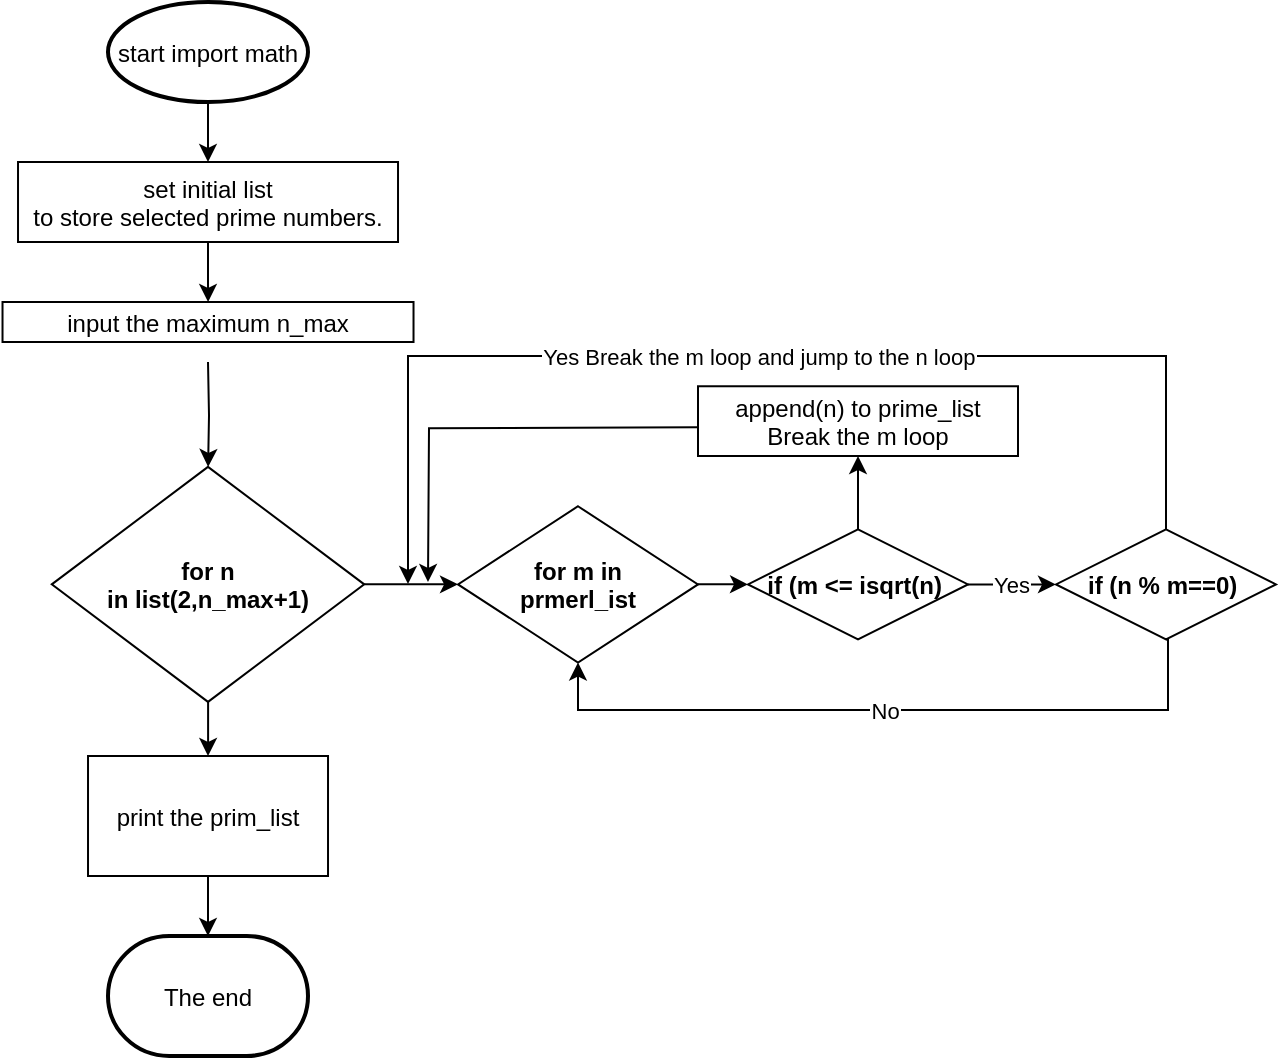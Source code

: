 <mxfile version="21.1.6" type="embed">
  <diagram id="d02MeXju210X42JAde2n" name="Page-1">
    <mxGraphModel dx="1184" dy="855" grid="1" gridSize="10" guides="1" tooltips="1" connect="1" arrows="1" fold="1" page="1" pageScale="1" pageWidth="827" pageHeight="1169" math="0" shadow="0">
      <root>
        <mxCell id="0" />
        <mxCell id="1" parent="0" />
        <mxCell id="8" value="" style="edgeStyle=orthogonalEdgeStyle;rounded=0;orthogonalLoop=1;jettySize=auto;" edge="1" parent="1" source="50" target="7">
          <mxGeometry relative="1" as="geometry">
            <mxPoint x="280" y="160" as="sourcePoint" />
          </mxGeometry>
        </mxCell>
        <mxCell id="10" value="" style="edgeStyle=orthogonalEdgeStyle;rounded=0;orthogonalLoop=1;jettySize=auto;" edge="1" parent="1" source="7" target="9">
          <mxGeometry relative="1" as="geometry" />
        </mxCell>
        <mxCell id="7" value="set initial list &#xa;to store selected prime numbers." style="" vertex="1" parent="1">
          <mxGeometry x="185.01" y="220" width="190" height="40" as="geometry" />
        </mxCell>
        <mxCell id="18" value="" style="edgeStyle=orthogonalEdgeStyle;rounded=0;orthogonalLoop=1;jettySize=auto;" edge="1" parent="1" target="17">
          <mxGeometry relative="1" as="geometry">
            <mxPoint x="280" y="320" as="sourcePoint" />
          </mxGeometry>
        </mxCell>
        <mxCell id="9" value="input the maximum n_max" style="" vertex="1" parent="1">
          <mxGeometry x="177.26" y="290" width="205.5" height="20" as="geometry" />
        </mxCell>
        <mxCell id="21" value="" style="edgeStyle=orthogonalEdgeStyle;rounded=0;orthogonalLoop=1;jettySize=auto;" edge="1" parent="1">
          <mxGeometry relative="1" as="geometry">
            <mxPoint x="280" y="444" as="sourcePoint" />
            <mxPoint x="280" y="454" as="targetPoint" />
            <Array as="points">
              <mxPoint x="280" y="434" />
              <mxPoint x="280" y="434" />
            </Array>
          </mxGeometry>
        </mxCell>
        <mxCell id="30" style="edgeStyle=orthogonalEdgeStyle;rounded=0;orthogonalLoop=1;jettySize=auto;entryX=0.5;entryY=0;entryDx=0;entryDy=0;" edge="1" parent="1" source="17" target="24">
          <mxGeometry relative="1" as="geometry" />
        </mxCell>
        <mxCell id="17" value="for n &#xa;in list(2,n_max+1)" style="rhombus;fontStyle=1" vertex="1" parent="1">
          <mxGeometry x="201.88" y="372.43" width="156.25" height="117.51" as="geometry" />
        </mxCell>
        <mxCell id="31" style="edgeStyle=orthogonalEdgeStyle;rounded=0;orthogonalLoop=1;jettySize=auto;exitX=0.5;exitY=1;exitDx=0;exitDy=0;entryX=0.5;entryY=0;entryDx=0;entryDy=0;entryPerimeter=0;" edge="1" parent="1" source="24" target="29">
          <mxGeometry relative="1" as="geometry">
            <mxPoint x="280" y="594" as="targetPoint" />
          </mxGeometry>
        </mxCell>
        <mxCell id="24" value="print the prim_list" style="" vertex="1" parent="1">
          <mxGeometry x="220.01" y="517" width="120" height="60" as="geometry" />
        </mxCell>
        <mxCell id="49" value="" style="edgeStyle=orthogonalEdgeStyle;rounded=0;orthogonalLoop=1;jettySize=auto;" edge="1" parent="1">
          <mxGeometry relative="1" as="geometry">
            <mxPoint x="525" y="352.6" as="sourcePoint" />
            <mxPoint x="390" y="430" as="targetPoint" />
          </mxGeometry>
        </mxCell>
        <mxCell id="26" value="append(n) to prime_list&#xa;Break the m loop" style="" vertex="1" parent="1">
          <mxGeometry x="525" y="332.13" width="160" height="34.87" as="geometry" />
        </mxCell>
        <mxCell id="33" value="Yes" style="edgeStyle=orthogonalEdgeStyle;rounded=0;orthogonalLoop=1;jettySize=auto;" edge="1" parent="1" source="40" target="32">
          <mxGeometry relative="1" as="geometry" />
        </mxCell>
        <mxCell id="29" value="The end" style="strokeWidth=2;shape=mxgraph.flowchart.terminator;" vertex="1" parent="1">
          <mxGeometry x="230" y="607" width="100" height="60" as="geometry" />
        </mxCell>
        <mxCell id="35" value="No" style="edgeStyle=orthogonalEdgeStyle;rounded=0;orthogonalLoop=1;jettySize=auto;exitX=0.5;exitY=1;exitDx=0;exitDy=0;entryX=0.5;entryY=1;entryDx=0;entryDy=0;" edge="1" parent="1" source="32" target="27">
          <mxGeometry relative="1" as="geometry">
            <mxPoint x="560" y="474" as="targetPoint" />
            <Array as="points">
              <mxPoint x="760" y="459" />
              <mxPoint x="760" y="494" />
              <mxPoint x="465" y="494" />
            </Array>
          </mxGeometry>
        </mxCell>
        <mxCell id="38" value="Yes Break the m loop and jump to the n loop" style="edgeStyle=orthogonalEdgeStyle;rounded=0;orthogonalLoop=1;jettySize=auto;" edge="1" parent="1" source="32">
          <mxGeometry x="0.001" relative="1" as="geometry">
            <mxPoint x="380" y="431" as="targetPoint" />
            <Array as="points">
              <mxPoint x="759" y="317" />
              <mxPoint x="380" y="317" />
            </Array>
            <mxPoint as="offset" />
          </mxGeometry>
        </mxCell>
        <mxCell id="32" value="if (n % m==0) " style="rhombus;fontStyle=1;" vertex="1" parent="1">
          <mxGeometry x="704" y="403.69" width="110" height="55" as="geometry" />
        </mxCell>
        <mxCell id="41" value="" style="edgeStyle=orthogonalEdgeStyle;rounded=0;orthogonalLoop=1;jettySize=auto;" edge="1" parent="1" source="27" target="40">
          <mxGeometry relative="1" as="geometry">
            <mxPoint x="570" y="423" as="sourcePoint" />
            <mxPoint x="710" y="412" as="targetPoint" />
          </mxGeometry>
        </mxCell>
        <mxCell id="44" value="" style="edgeStyle=orthogonalEdgeStyle;rounded=0;orthogonalLoop=1;jettySize=auto;" edge="1" parent="1" source="40" target="26">
          <mxGeometry relative="1" as="geometry" />
        </mxCell>
        <mxCell id="40" value="if (m &lt;= isqrt(n) " style="rhombus;fontStyle=1;" vertex="1" parent="1">
          <mxGeometry x="550" y="403.69" width="110" height="55" as="geometry" />
        </mxCell>
        <mxCell id="42" value="" style="rounded=0;orthogonalLoop=1;jettySize=auto;exitX=1;exitY=0.5;exitDx=0;exitDy=0;" edge="1" parent="1" source="17" target="27">
          <mxGeometry x="0.071" y="13" relative="1" as="geometry">
            <mxPoint x="358" y="431" as="sourcePoint" />
            <mxPoint x="460" y="424" as="targetPoint" />
            <mxPoint as="offset" />
          </mxGeometry>
        </mxCell>
        <mxCell id="27" value="for m in&#xa;prmerl_ist" style="rhombus;fontStyle=1;" vertex="1" parent="1">
          <mxGeometry x="405" y="392.13" width="120" height="78.12" as="geometry" />
        </mxCell>
        <mxCell id="50" value="start import math" style="strokeWidth=2;shape=mxgraph.flowchart.start_1;" vertex="1" parent="1">
          <mxGeometry x="230" y="140" width="100" height="50" as="geometry" />
        </mxCell>
      </root>
    </mxGraphModel>
  </diagram>
</mxfile>

